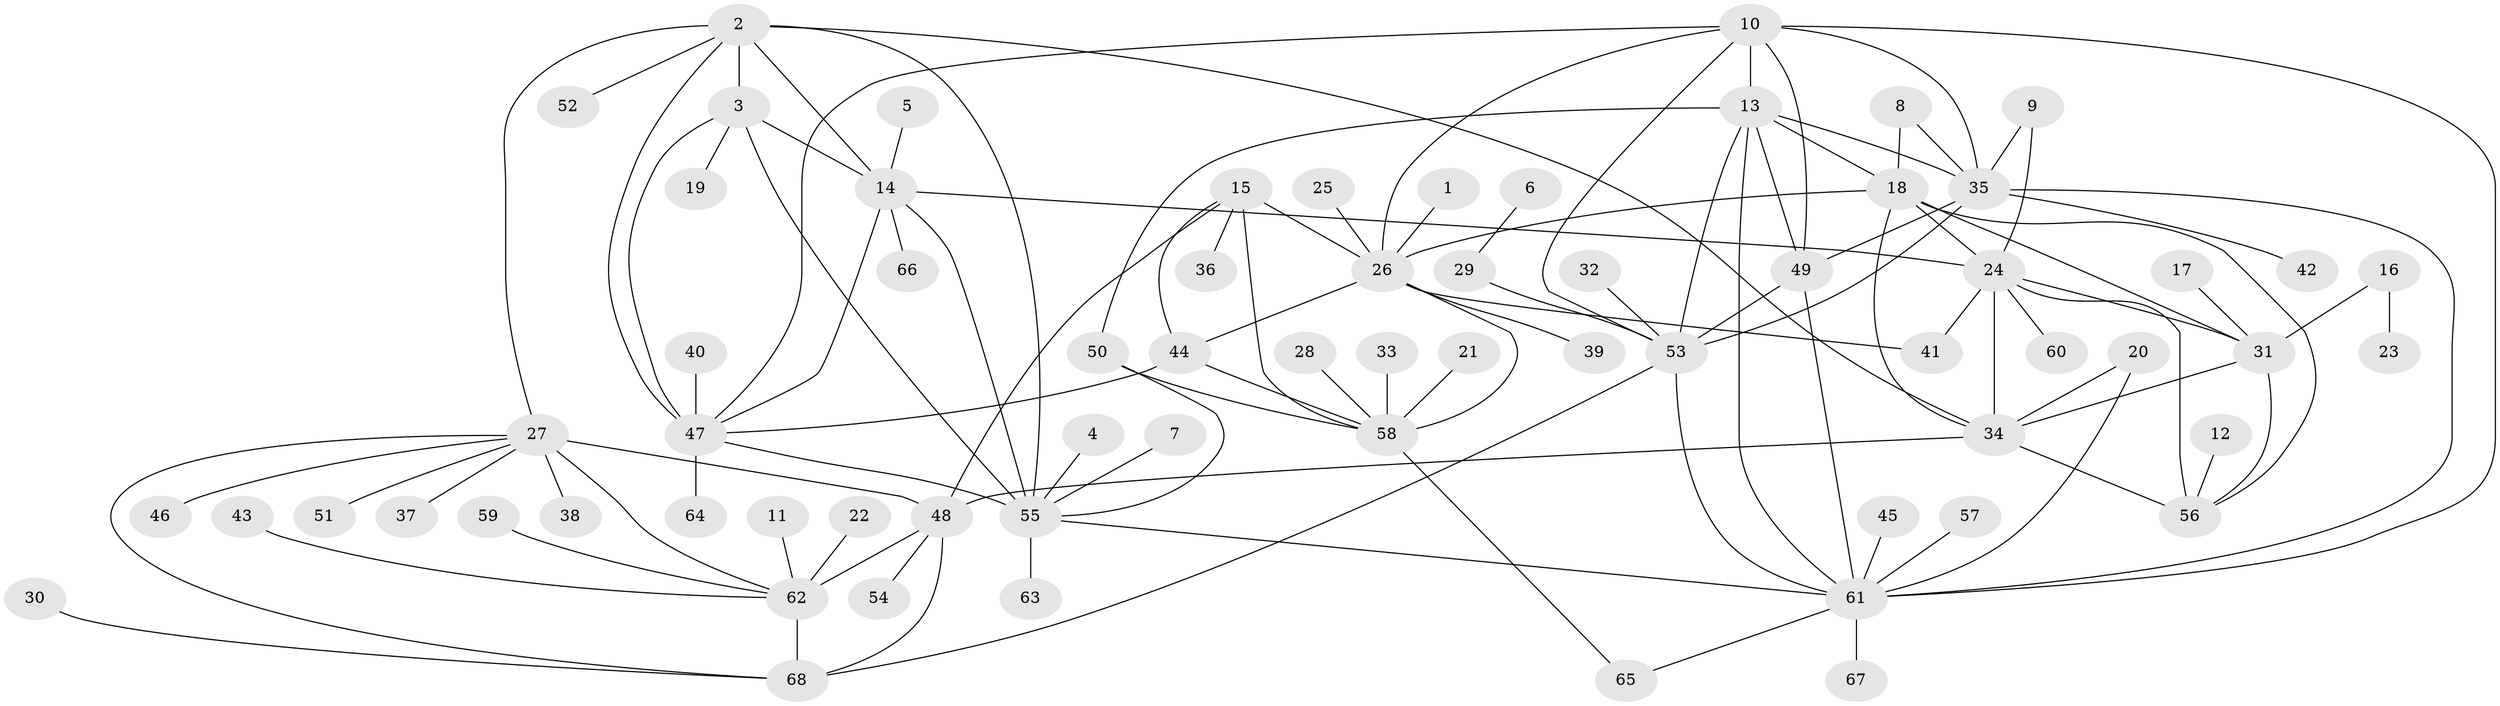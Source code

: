 // original degree distribution, {12: 0.015037593984962405, 8: 0.03759398496240601, 6: 0.007518796992481203, 9: 0.06015037593984962, 7: 0.045112781954887216, 10: 0.03007518796992481, 5: 0.007518796992481203, 11: 0.015037593984962405, 13: 0.007518796992481203, 1: 0.6090225563909775, 4: 0.015037593984962405, 2: 0.14285714285714285, 3: 0.007518796992481203}
// Generated by graph-tools (version 1.1) at 2025/02/03/09/25 03:02:42]
// undirected, 68 vertices, 110 edges
graph export_dot {
graph [start="1"]
  node [color=gray90,style=filled];
  1;
  2;
  3;
  4;
  5;
  6;
  7;
  8;
  9;
  10;
  11;
  12;
  13;
  14;
  15;
  16;
  17;
  18;
  19;
  20;
  21;
  22;
  23;
  24;
  25;
  26;
  27;
  28;
  29;
  30;
  31;
  32;
  33;
  34;
  35;
  36;
  37;
  38;
  39;
  40;
  41;
  42;
  43;
  44;
  45;
  46;
  47;
  48;
  49;
  50;
  51;
  52;
  53;
  54;
  55;
  56;
  57;
  58;
  59;
  60;
  61;
  62;
  63;
  64;
  65;
  66;
  67;
  68;
  1 -- 26 [weight=1.0];
  2 -- 3 [weight=2.0];
  2 -- 14 [weight=1.0];
  2 -- 27 [weight=1.0];
  2 -- 34 [weight=1.0];
  2 -- 47 [weight=1.0];
  2 -- 52 [weight=1.0];
  2 -- 55 [weight=1.0];
  3 -- 14 [weight=2.0];
  3 -- 19 [weight=1.0];
  3 -- 47 [weight=2.0];
  3 -- 55 [weight=2.0];
  4 -- 55 [weight=1.0];
  5 -- 14 [weight=1.0];
  6 -- 29 [weight=1.0];
  7 -- 55 [weight=1.0];
  8 -- 18 [weight=1.0];
  8 -- 35 [weight=1.0];
  9 -- 24 [weight=1.0];
  9 -- 35 [weight=1.0];
  10 -- 13 [weight=1.0];
  10 -- 26 [weight=1.0];
  10 -- 35 [weight=1.0];
  10 -- 47 [weight=1.0];
  10 -- 49 [weight=1.0];
  10 -- 53 [weight=1.0];
  10 -- 61 [weight=1.0];
  11 -- 62 [weight=1.0];
  12 -- 56 [weight=1.0];
  13 -- 18 [weight=1.0];
  13 -- 35 [weight=1.0];
  13 -- 49 [weight=1.0];
  13 -- 50 [weight=1.0];
  13 -- 53 [weight=1.0];
  13 -- 61 [weight=1.0];
  14 -- 24 [weight=1.0];
  14 -- 47 [weight=1.0];
  14 -- 55 [weight=1.0];
  14 -- 66 [weight=1.0];
  15 -- 26 [weight=2.0];
  15 -- 36 [weight=1.0];
  15 -- 44 [weight=1.0];
  15 -- 48 [weight=1.0];
  15 -- 58 [weight=2.0];
  16 -- 23 [weight=1.0];
  16 -- 31 [weight=1.0];
  17 -- 31 [weight=1.0];
  18 -- 24 [weight=1.0];
  18 -- 26 [weight=1.0];
  18 -- 31 [weight=1.0];
  18 -- 34 [weight=2.0];
  18 -- 56 [weight=1.0];
  20 -- 34 [weight=1.0];
  20 -- 61 [weight=1.0];
  21 -- 58 [weight=1.0];
  22 -- 62 [weight=1.0];
  24 -- 31 [weight=1.0];
  24 -- 34 [weight=2.0];
  24 -- 41 [weight=1.0];
  24 -- 56 [weight=1.0];
  24 -- 60 [weight=1.0];
  25 -- 26 [weight=1.0];
  26 -- 39 [weight=1.0];
  26 -- 41 [weight=1.0];
  26 -- 44 [weight=2.0];
  26 -- 58 [weight=4.0];
  27 -- 37 [weight=1.0];
  27 -- 38 [weight=1.0];
  27 -- 46 [weight=1.0];
  27 -- 48 [weight=2.0];
  27 -- 51 [weight=1.0];
  27 -- 62 [weight=2.0];
  27 -- 68 [weight=1.0];
  28 -- 58 [weight=1.0];
  29 -- 53 [weight=1.0];
  30 -- 68 [weight=1.0];
  31 -- 34 [weight=2.0];
  31 -- 56 [weight=1.0];
  32 -- 53 [weight=1.0];
  33 -- 58 [weight=1.0];
  34 -- 48 [weight=1.0];
  34 -- 56 [weight=2.0];
  35 -- 42 [weight=1.0];
  35 -- 49 [weight=1.0];
  35 -- 53 [weight=1.0];
  35 -- 61 [weight=1.0];
  40 -- 47 [weight=1.0];
  43 -- 62 [weight=1.0];
  44 -- 47 [weight=1.0];
  44 -- 58 [weight=2.0];
  45 -- 61 [weight=1.0];
  47 -- 55 [weight=1.0];
  47 -- 64 [weight=1.0];
  48 -- 54 [weight=1.0];
  48 -- 62 [weight=4.0];
  48 -- 68 [weight=2.0];
  49 -- 53 [weight=1.0];
  49 -- 61 [weight=1.0];
  50 -- 55 [weight=1.0];
  50 -- 58 [weight=1.0];
  53 -- 61 [weight=1.0];
  53 -- 68 [weight=1.0];
  55 -- 61 [weight=1.0];
  55 -- 63 [weight=1.0];
  57 -- 61 [weight=1.0];
  58 -- 65 [weight=1.0];
  59 -- 62 [weight=1.0];
  61 -- 65 [weight=1.0];
  61 -- 67 [weight=1.0];
  62 -- 68 [weight=2.0];
}
